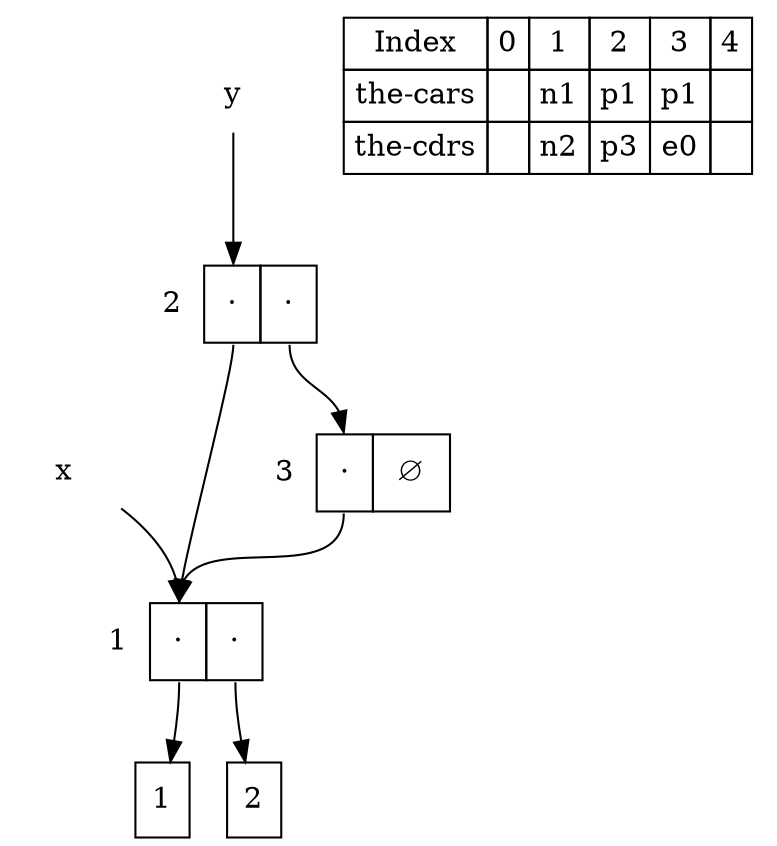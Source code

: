 #!/usr/bin/env dot
digraph memory_vector {
        {
                node[shape=plaintext]
                x
                y
                memory[label=<<table cellpadding="4" cellspacing="0" cellborder="1" border="0">
                       <tr>
                       <td>Index</td>
                       <td>0</td>
                       <td>1</td>
                       <td>2</td>
                       <td>3</td>
                       <td>4</td>
                       </tr>
                       <tr>
                       <td>the-cars</td>
                       <td></td>
                       <td>n1</td>
                       <td>p1</td>
                       <td>p1</td>
                       <td></td>
                       </tr>
                       <tr>
                       <td>the-cdrs</td>
                       <td></td>
                       <td>n2</td>
                       <td>p3</td>
                       <td>e0</td>
                       <td></td>
                       </tr>
                       </table>>]
                p1[label=<<table cellpadding="10" border="0" cellspacing="0" cellborder="0"><tr>
                   <td>1</td>
                   <td border="1" port="0">&#8901;</td>
                   <td border="1" port="1">&#8901;</td>
                   </tr></table>>]
                p2[label=<<table cellpadding="10" border="0" cellspacing="0" cellborder="0"><tr>
                   <td>2</td>
                   <td border="1" port="0">&#8901;</td>
                   <td border="1" port="1">&#8901;</td>
                   </tr></table>>]
                p3[label=<<table cellpadding="10" border="0" cellspacing="0" cellborder="0"><tr>
                   <td>3</td>
                   <td border="1" port="0">&#8901;</td>
                   <td border="1" port="1">&#8709;</td>
                   </tr></table>>]
        }
        {
                node[shape=box, width=0.35]
                n1[label=1]
                n2[label=2]
        }
        x -> p1:0
        y -> p2:0
        p1:0 -> n1
        p1:1 -> n2
        p2:0 -> p1:0
        p2:1 -> p3:0
        p3:0 -> p1:0
}
